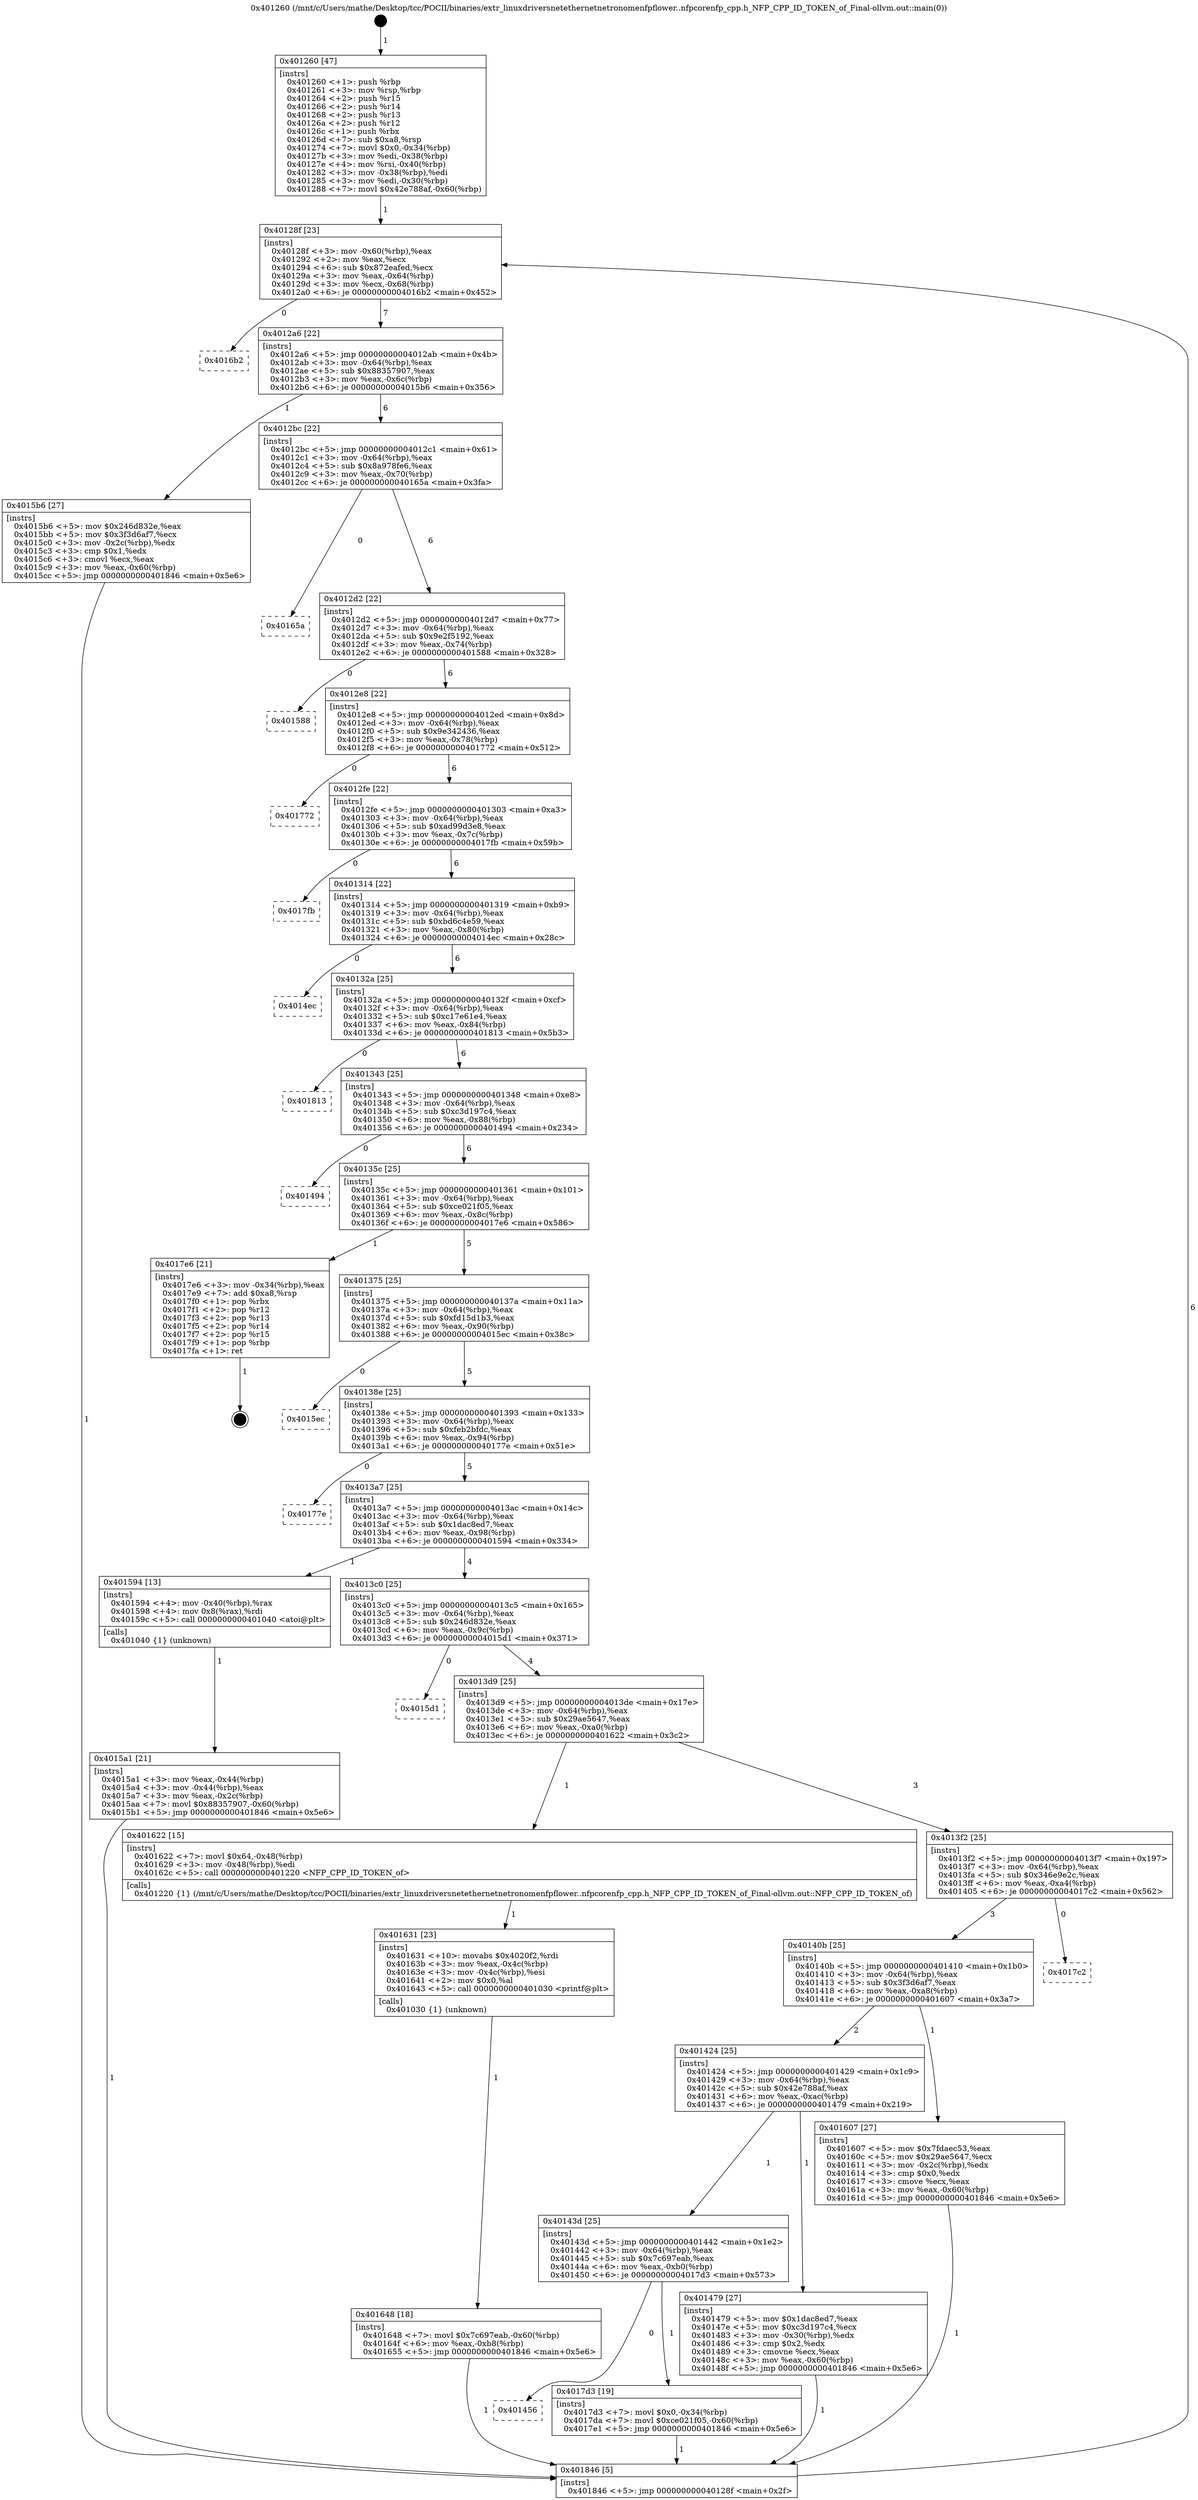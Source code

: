 digraph "0x401260" {
  label = "0x401260 (/mnt/c/Users/mathe/Desktop/tcc/POCII/binaries/extr_linuxdriversnetethernetnetronomenfpflower..nfpcorenfp_cpp.h_NFP_CPP_ID_TOKEN_of_Final-ollvm.out::main(0))"
  labelloc = "t"
  node[shape=record]

  Entry [label="",width=0.3,height=0.3,shape=circle,fillcolor=black,style=filled]
  "0x40128f" [label="{
     0x40128f [23]\l
     | [instrs]\l
     &nbsp;&nbsp;0x40128f \<+3\>: mov -0x60(%rbp),%eax\l
     &nbsp;&nbsp;0x401292 \<+2\>: mov %eax,%ecx\l
     &nbsp;&nbsp;0x401294 \<+6\>: sub $0x872eafed,%ecx\l
     &nbsp;&nbsp;0x40129a \<+3\>: mov %eax,-0x64(%rbp)\l
     &nbsp;&nbsp;0x40129d \<+3\>: mov %ecx,-0x68(%rbp)\l
     &nbsp;&nbsp;0x4012a0 \<+6\>: je 00000000004016b2 \<main+0x452\>\l
  }"]
  "0x4016b2" [label="{
     0x4016b2\l
  }", style=dashed]
  "0x4012a6" [label="{
     0x4012a6 [22]\l
     | [instrs]\l
     &nbsp;&nbsp;0x4012a6 \<+5\>: jmp 00000000004012ab \<main+0x4b\>\l
     &nbsp;&nbsp;0x4012ab \<+3\>: mov -0x64(%rbp),%eax\l
     &nbsp;&nbsp;0x4012ae \<+5\>: sub $0x88357907,%eax\l
     &nbsp;&nbsp;0x4012b3 \<+3\>: mov %eax,-0x6c(%rbp)\l
     &nbsp;&nbsp;0x4012b6 \<+6\>: je 00000000004015b6 \<main+0x356\>\l
  }"]
  Exit [label="",width=0.3,height=0.3,shape=circle,fillcolor=black,style=filled,peripheries=2]
  "0x4015b6" [label="{
     0x4015b6 [27]\l
     | [instrs]\l
     &nbsp;&nbsp;0x4015b6 \<+5\>: mov $0x246d832e,%eax\l
     &nbsp;&nbsp;0x4015bb \<+5\>: mov $0x3f3d6af7,%ecx\l
     &nbsp;&nbsp;0x4015c0 \<+3\>: mov -0x2c(%rbp),%edx\l
     &nbsp;&nbsp;0x4015c3 \<+3\>: cmp $0x1,%edx\l
     &nbsp;&nbsp;0x4015c6 \<+3\>: cmovl %ecx,%eax\l
     &nbsp;&nbsp;0x4015c9 \<+3\>: mov %eax,-0x60(%rbp)\l
     &nbsp;&nbsp;0x4015cc \<+5\>: jmp 0000000000401846 \<main+0x5e6\>\l
  }"]
  "0x4012bc" [label="{
     0x4012bc [22]\l
     | [instrs]\l
     &nbsp;&nbsp;0x4012bc \<+5\>: jmp 00000000004012c1 \<main+0x61\>\l
     &nbsp;&nbsp;0x4012c1 \<+3\>: mov -0x64(%rbp),%eax\l
     &nbsp;&nbsp;0x4012c4 \<+5\>: sub $0x8a978fe6,%eax\l
     &nbsp;&nbsp;0x4012c9 \<+3\>: mov %eax,-0x70(%rbp)\l
     &nbsp;&nbsp;0x4012cc \<+6\>: je 000000000040165a \<main+0x3fa\>\l
  }"]
  "0x401456" [label="{
     0x401456\l
  }", style=dashed]
  "0x40165a" [label="{
     0x40165a\l
  }", style=dashed]
  "0x4012d2" [label="{
     0x4012d2 [22]\l
     | [instrs]\l
     &nbsp;&nbsp;0x4012d2 \<+5\>: jmp 00000000004012d7 \<main+0x77\>\l
     &nbsp;&nbsp;0x4012d7 \<+3\>: mov -0x64(%rbp),%eax\l
     &nbsp;&nbsp;0x4012da \<+5\>: sub $0x9e2f5192,%eax\l
     &nbsp;&nbsp;0x4012df \<+3\>: mov %eax,-0x74(%rbp)\l
     &nbsp;&nbsp;0x4012e2 \<+6\>: je 0000000000401588 \<main+0x328\>\l
  }"]
  "0x4017d3" [label="{
     0x4017d3 [19]\l
     | [instrs]\l
     &nbsp;&nbsp;0x4017d3 \<+7\>: movl $0x0,-0x34(%rbp)\l
     &nbsp;&nbsp;0x4017da \<+7\>: movl $0xce021f05,-0x60(%rbp)\l
     &nbsp;&nbsp;0x4017e1 \<+5\>: jmp 0000000000401846 \<main+0x5e6\>\l
  }"]
  "0x401588" [label="{
     0x401588\l
  }", style=dashed]
  "0x4012e8" [label="{
     0x4012e8 [22]\l
     | [instrs]\l
     &nbsp;&nbsp;0x4012e8 \<+5\>: jmp 00000000004012ed \<main+0x8d\>\l
     &nbsp;&nbsp;0x4012ed \<+3\>: mov -0x64(%rbp),%eax\l
     &nbsp;&nbsp;0x4012f0 \<+5\>: sub $0x9e342436,%eax\l
     &nbsp;&nbsp;0x4012f5 \<+3\>: mov %eax,-0x78(%rbp)\l
     &nbsp;&nbsp;0x4012f8 \<+6\>: je 0000000000401772 \<main+0x512\>\l
  }"]
  "0x401648" [label="{
     0x401648 [18]\l
     | [instrs]\l
     &nbsp;&nbsp;0x401648 \<+7\>: movl $0x7c697eab,-0x60(%rbp)\l
     &nbsp;&nbsp;0x40164f \<+6\>: mov %eax,-0xb8(%rbp)\l
     &nbsp;&nbsp;0x401655 \<+5\>: jmp 0000000000401846 \<main+0x5e6\>\l
  }"]
  "0x401772" [label="{
     0x401772\l
  }", style=dashed]
  "0x4012fe" [label="{
     0x4012fe [22]\l
     | [instrs]\l
     &nbsp;&nbsp;0x4012fe \<+5\>: jmp 0000000000401303 \<main+0xa3\>\l
     &nbsp;&nbsp;0x401303 \<+3\>: mov -0x64(%rbp),%eax\l
     &nbsp;&nbsp;0x401306 \<+5\>: sub $0xad99d3e8,%eax\l
     &nbsp;&nbsp;0x40130b \<+3\>: mov %eax,-0x7c(%rbp)\l
     &nbsp;&nbsp;0x40130e \<+6\>: je 00000000004017fb \<main+0x59b\>\l
  }"]
  "0x401631" [label="{
     0x401631 [23]\l
     | [instrs]\l
     &nbsp;&nbsp;0x401631 \<+10\>: movabs $0x4020f2,%rdi\l
     &nbsp;&nbsp;0x40163b \<+3\>: mov %eax,-0x4c(%rbp)\l
     &nbsp;&nbsp;0x40163e \<+3\>: mov -0x4c(%rbp),%esi\l
     &nbsp;&nbsp;0x401641 \<+2\>: mov $0x0,%al\l
     &nbsp;&nbsp;0x401643 \<+5\>: call 0000000000401030 \<printf@plt\>\l
     | [calls]\l
     &nbsp;&nbsp;0x401030 \{1\} (unknown)\l
  }"]
  "0x4017fb" [label="{
     0x4017fb\l
  }", style=dashed]
  "0x401314" [label="{
     0x401314 [22]\l
     | [instrs]\l
     &nbsp;&nbsp;0x401314 \<+5\>: jmp 0000000000401319 \<main+0xb9\>\l
     &nbsp;&nbsp;0x401319 \<+3\>: mov -0x64(%rbp),%eax\l
     &nbsp;&nbsp;0x40131c \<+5\>: sub $0xbd6c4e59,%eax\l
     &nbsp;&nbsp;0x401321 \<+3\>: mov %eax,-0x80(%rbp)\l
     &nbsp;&nbsp;0x401324 \<+6\>: je 00000000004014ec \<main+0x28c\>\l
  }"]
  "0x4015a1" [label="{
     0x4015a1 [21]\l
     | [instrs]\l
     &nbsp;&nbsp;0x4015a1 \<+3\>: mov %eax,-0x44(%rbp)\l
     &nbsp;&nbsp;0x4015a4 \<+3\>: mov -0x44(%rbp),%eax\l
     &nbsp;&nbsp;0x4015a7 \<+3\>: mov %eax,-0x2c(%rbp)\l
     &nbsp;&nbsp;0x4015aa \<+7\>: movl $0x88357907,-0x60(%rbp)\l
     &nbsp;&nbsp;0x4015b1 \<+5\>: jmp 0000000000401846 \<main+0x5e6\>\l
  }"]
  "0x4014ec" [label="{
     0x4014ec\l
  }", style=dashed]
  "0x40132a" [label="{
     0x40132a [25]\l
     | [instrs]\l
     &nbsp;&nbsp;0x40132a \<+5\>: jmp 000000000040132f \<main+0xcf\>\l
     &nbsp;&nbsp;0x40132f \<+3\>: mov -0x64(%rbp),%eax\l
     &nbsp;&nbsp;0x401332 \<+5\>: sub $0xc17e61e4,%eax\l
     &nbsp;&nbsp;0x401337 \<+6\>: mov %eax,-0x84(%rbp)\l
     &nbsp;&nbsp;0x40133d \<+6\>: je 0000000000401813 \<main+0x5b3\>\l
  }"]
  "0x401260" [label="{
     0x401260 [47]\l
     | [instrs]\l
     &nbsp;&nbsp;0x401260 \<+1\>: push %rbp\l
     &nbsp;&nbsp;0x401261 \<+3\>: mov %rsp,%rbp\l
     &nbsp;&nbsp;0x401264 \<+2\>: push %r15\l
     &nbsp;&nbsp;0x401266 \<+2\>: push %r14\l
     &nbsp;&nbsp;0x401268 \<+2\>: push %r13\l
     &nbsp;&nbsp;0x40126a \<+2\>: push %r12\l
     &nbsp;&nbsp;0x40126c \<+1\>: push %rbx\l
     &nbsp;&nbsp;0x40126d \<+7\>: sub $0xa8,%rsp\l
     &nbsp;&nbsp;0x401274 \<+7\>: movl $0x0,-0x34(%rbp)\l
     &nbsp;&nbsp;0x40127b \<+3\>: mov %edi,-0x38(%rbp)\l
     &nbsp;&nbsp;0x40127e \<+4\>: mov %rsi,-0x40(%rbp)\l
     &nbsp;&nbsp;0x401282 \<+3\>: mov -0x38(%rbp),%edi\l
     &nbsp;&nbsp;0x401285 \<+3\>: mov %edi,-0x30(%rbp)\l
     &nbsp;&nbsp;0x401288 \<+7\>: movl $0x42e788af,-0x60(%rbp)\l
  }"]
  "0x401813" [label="{
     0x401813\l
  }", style=dashed]
  "0x401343" [label="{
     0x401343 [25]\l
     | [instrs]\l
     &nbsp;&nbsp;0x401343 \<+5\>: jmp 0000000000401348 \<main+0xe8\>\l
     &nbsp;&nbsp;0x401348 \<+3\>: mov -0x64(%rbp),%eax\l
     &nbsp;&nbsp;0x40134b \<+5\>: sub $0xc3d197c4,%eax\l
     &nbsp;&nbsp;0x401350 \<+6\>: mov %eax,-0x88(%rbp)\l
     &nbsp;&nbsp;0x401356 \<+6\>: je 0000000000401494 \<main+0x234\>\l
  }"]
  "0x401846" [label="{
     0x401846 [5]\l
     | [instrs]\l
     &nbsp;&nbsp;0x401846 \<+5\>: jmp 000000000040128f \<main+0x2f\>\l
  }"]
  "0x401494" [label="{
     0x401494\l
  }", style=dashed]
  "0x40135c" [label="{
     0x40135c [25]\l
     | [instrs]\l
     &nbsp;&nbsp;0x40135c \<+5\>: jmp 0000000000401361 \<main+0x101\>\l
     &nbsp;&nbsp;0x401361 \<+3\>: mov -0x64(%rbp),%eax\l
     &nbsp;&nbsp;0x401364 \<+5\>: sub $0xce021f05,%eax\l
     &nbsp;&nbsp;0x401369 \<+6\>: mov %eax,-0x8c(%rbp)\l
     &nbsp;&nbsp;0x40136f \<+6\>: je 00000000004017e6 \<main+0x586\>\l
  }"]
  "0x40143d" [label="{
     0x40143d [25]\l
     | [instrs]\l
     &nbsp;&nbsp;0x40143d \<+5\>: jmp 0000000000401442 \<main+0x1e2\>\l
     &nbsp;&nbsp;0x401442 \<+3\>: mov -0x64(%rbp),%eax\l
     &nbsp;&nbsp;0x401445 \<+5\>: sub $0x7c697eab,%eax\l
     &nbsp;&nbsp;0x40144a \<+6\>: mov %eax,-0xb0(%rbp)\l
     &nbsp;&nbsp;0x401450 \<+6\>: je 00000000004017d3 \<main+0x573\>\l
  }"]
  "0x4017e6" [label="{
     0x4017e6 [21]\l
     | [instrs]\l
     &nbsp;&nbsp;0x4017e6 \<+3\>: mov -0x34(%rbp),%eax\l
     &nbsp;&nbsp;0x4017e9 \<+7\>: add $0xa8,%rsp\l
     &nbsp;&nbsp;0x4017f0 \<+1\>: pop %rbx\l
     &nbsp;&nbsp;0x4017f1 \<+2\>: pop %r12\l
     &nbsp;&nbsp;0x4017f3 \<+2\>: pop %r13\l
     &nbsp;&nbsp;0x4017f5 \<+2\>: pop %r14\l
     &nbsp;&nbsp;0x4017f7 \<+2\>: pop %r15\l
     &nbsp;&nbsp;0x4017f9 \<+1\>: pop %rbp\l
     &nbsp;&nbsp;0x4017fa \<+1\>: ret\l
  }"]
  "0x401375" [label="{
     0x401375 [25]\l
     | [instrs]\l
     &nbsp;&nbsp;0x401375 \<+5\>: jmp 000000000040137a \<main+0x11a\>\l
     &nbsp;&nbsp;0x40137a \<+3\>: mov -0x64(%rbp),%eax\l
     &nbsp;&nbsp;0x40137d \<+5\>: sub $0xfd15d1b3,%eax\l
     &nbsp;&nbsp;0x401382 \<+6\>: mov %eax,-0x90(%rbp)\l
     &nbsp;&nbsp;0x401388 \<+6\>: je 00000000004015ec \<main+0x38c\>\l
  }"]
  "0x401479" [label="{
     0x401479 [27]\l
     | [instrs]\l
     &nbsp;&nbsp;0x401479 \<+5\>: mov $0x1dac8ed7,%eax\l
     &nbsp;&nbsp;0x40147e \<+5\>: mov $0xc3d197c4,%ecx\l
     &nbsp;&nbsp;0x401483 \<+3\>: mov -0x30(%rbp),%edx\l
     &nbsp;&nbsp;0x401486 \<+3\>: cmp $0x2,%edx\l
     &nbsp;&nbsp;0x401489 \<+3\>: cmovne %ecx,%eax\l
     &nbsp;&nbsp;0x40148c \<+3\>: mov %eax,-0x60(%rbp)\l
     &nbsp;&nbsp;0x40148f \<+5\>: jmp 0000000000401846 \<main+0x5e6\>\l
  }"]
  "0x4015ec" [label="{
     0x4015ec\l
  }", style=dashed]
  "0x40138e" [label="{
     0x40138e [25]\l
     | [instrs]\l
     &nbsp;&nbsp;0x40138e \<+5\>: jmp 0000000000401393 \<main+0x133\>\l
     &nbsp;&nbsp;0x401393 \<+3\>: mov -0x64(%rbp),%eax\l
     &nbsp;&nbsp;0x401396 \<+5\>: sub $0xfeb2bfdc,%eax\l
     &nbsp;&nbsp;0x40139b \<+6\>: mov %eax,-0x94(%rbp)\l
     &nbsp;&nbsp;0x4013a1 \<+6\>: je 000000000040177e \<main+0x51e\>\l
  }"]
  "0x401424" [label="{
     0x401424 [25]\l
     | [instrs]\l
     &nbsp;&nbsp;0x401424 \<+5\>: jmp 0000000000401429 \<main+0x1c9\>\l
     &nbsp;&nbsp;0x401429 \<+3\>: mov -0x64(%rbp),%eax\l
     &nbsp;&nbsp;0x40142c \<+5\>: sub $0x42e788af,%eax\l
     &nbsp;&nbsp;0x401431 \<+6\>: mov %eax,-0xac(%rbp)\l
     &nbsp;&nbsp;0x401437 \<+6\>: je 0000000000401479 \<main+0x219\>\l
  }"]
  "0x40177e" [label="{
     0x40177e\l
  }", style=dashed]
  "0x4013a7" [label="{
     0x4013a7 [25]\l
     | [instrs]\l
     &nbsp;&nbsp;0x4013a7 \<+5\>: jmp 00000000004013ac \<main+0x14c\>\l
     &nbsp;&nbsp;0x4013ac \<+3\>: mov -0x64(%rbp),%eax\l
     &nbsp;&nbsp;0x4013af \<+5\>: sub $0x1dac8ed7,%eax\l
     &nbsp;&nbsp;0x4013b4 \<+6\>: mov %eax,-0x98(%rbp)\l
     &nbsp;&nbsp;0x4013ba \<+6\>: je 0000000000401594 \<main+0x334\>\l
  }"]
  "0x401607" [label="{
     0x401607 [27]\l
     | [instrs]\l
     &nbsp;&nbsp;0x401607 \<+5\>: mov $0x7fdaec53,%eax\l
     &nbsp;&nbsp;0x40160c \<+5\>: mov $0x29ae5647,%ecx\l
     &nbsp;&nbsp;0x401611 \<+3\>: mov -0x2c(%rbp),%edx\l
     &nbsp;&nbsp;0x401614 \<+3\>: cmp $0x0,%edx\l
     &nbsp;&nbsp;0x401617 \<+3\>: cmove %ecx,%eax\l
     &nbsp;&nbsp;0x40161a \<+3\>: mov %eax,-0x60(%rbp)\l
     &nbsp;&nbsp;0x40161d \<+5\>: jmp 0000000000401846 \<main+0x5e6\>\l
  }"]
  "0x401594" [label="{
     0x401594 [13]\l
     | [instrs]\l
     &nbsp;&nbsp;0x401594 \<+4\>: mov -0x40(%rbp),%rax\l
     &nbsp;&nbsp;0x401598 \<+4\>: mov 0x8(%rax),%rdi\l
     &nbsp;&nbsp;0x40159c \<+5\>: call 0000000000401040 \<atoi@plt\>\l
     | [calls]\l
     &nbsp;&nbsp;0x401040 \{1\} (unknown)\l
  }"]
  "0x4013c0" [label="{
     0x4013c0 [25]\l
     | [instrs]\l
     &nbsp;&nbsp;0x4013c0 \<+5\>: jmp 00000000004013c5 \<main+0x165\>\l
     &nbsp;&nbsp;0x4013c5 \<+3\>: mov -0x64(%rbp),%eax\l
     &nbsp;&nbsp;0x4013c8 \<+5\>: sub $0x246d832e,%eax\l
     &nbsp;&nbsp;0x4013cd \<+6\>: mov %eax,-0x9c(%rbp)\l
     &nbsp;&nbsp;0x4013d3 \<+6\>: je 00000000004015d1 \<main+0x371\>\l
  }"]
  "0x40140b" [label="{
     0x40140b [25]\l
     | [instrs]\l
     &nbsp;&nbsp;0x40140b \<+5\>: jmp 0000000000401410 \<main+0x1b0\>\l
     &nbsp;&nbsp;0x401410 \<+3\>: mov -0x64(%rbp),%eax\l
     &nbsp;&nbsp;0x401413 \<+5\>: sub $0x3f3d6af7,%eax\l
     &nbsp;&nbsp;0x401418 \<+6\>: mov %eax,-0xa8(%rbp)\l
     &nbsp;&nbsp;0x40141e \<+6\>: je 0000000000401607 \<main+0x3a7\>\l
  }"]
  "0x4015d1" [label="{
     0x4015d1\l
  }", style=dashed]
  "0x4013d9" [label="{
     0x4013d9 [25]\l
     | [instrs]\l
     &nbsp;&nbsp;0x4013d9 \<+5\>: jmp 00000000004013de \<main+0x17e\>\l
     &nbsp;&nbsp;0x4013de \<+3\>: mov -0x64(%rbp),%eax\l
     &nbsp;&nbsp;0x4013e1 \<+5\>: sub $0x29ae5647,%eax\l
     &nbsp;&nbsp;0x4013e6 \<+6\>: mov %eax,-0xa0(%rbp)\l
     &nbsp;&nbsp;0x4013ec \<+6\>: je 0000000000401622 \<main+0x3c2\>\l
  }"]
  "0x4017c2" [label="{
     0x4017c2\l
  }", style=dashed]
  "0x401622" [label="{
     0x401622 [15]\l
     | [instrs]\l
     &nbsp;&nbsp;0x401622 \<+7\>: movl $0x64,-0x48(%rbp)\l
     &nbsp;&nbsp;0x401629 \<+3\>: mov -0x48(%rbp),%edi\l
     &nbsp;&nbsp;0x40162c \<+5\>: call 0000000000401220 \<NFP_CPP_ID_TOKEN_of\>\l
     | [calls]\l
     &nbsp;&nbsp;0x401220 \{1\} (/mnt/c/Users/mathe/Desktop/tcc/POCII/binaries/extr_linuxdriversnetethernetnetronomenfpflower..nfpcorenfp_cpp.h_NFP_CPP_ID_TOKEN_of_Final-ollvm.out::NFP_CPP_ID_TOKEN_of)\l
  }"]
  "0x4013f2" [label="{
     0x4013f2 [25]\l
     | [instrs]\l
     &nbsp;&nbsp;0x4013f2 \<+5\>: jmp 00000000004013f7 \<main+0x197\>\l
     &nbsp;&nbsp;0x4013f7 \<+3\>: mov -0x64(%rbp),%eax\l
     &nbsp;&nbsp;0x4013fa \<+5\>: sub $0x346e9e2c,%eax\l
     &nbsp;&nbsp;0x4013ff \<+6\>: mov %eax,-0xa4(%rbp)\l
     &nbsp;&nbsp;0x401405 \<+6\>: je 00000000004017c2 \<main+0x562\>\l
  }"]
  Entry -> "0x401260" [label=" 1"]
  "0x40128f" -> "0x4016b2" [label=" 0"]
  "0x40128f" -> "0x4012a6" [label=" 7"]
  "0x4017e6" -> Exit [label=" 1"]
  "0x4012a6" -> "0x4015b6" [label=" 1"]
  "0x4012a6" -> "0x4012bc" [label=" 6"]
  "0x4017d3" -> "0x401846" [label=" 1"]
  "0x4012bc" -> "0x40165a" [label=" 0"]
  "0x4012bc" -> "0x4012d2" [label=" 6"]
  "0x40143d" -> "0x401456" [label=" 0"]
  "0x4012d2" -> "0x401588" [label=" 0"]
  "0x4012d2" -> "0x4012e8" [label=" 6"]
  "0x40143d" -> "0x4017d3" [label=" 1"]
  "0x4012e8" -> "0x401772" [label=" 0"]
  "0x4012e8" -> "0x4012fe" [label=" 6"]
  "0x401648" -> "0x401846" [label=" 1"]
  "0x4012fe" -> "0x4017fb" [label=" 0"]
  "0x4012fe" -> "0x401314" [label=" 6"]
  "0x401631" -> "0x401648" [label=" 1"]
  "0x401314" -> "0x4014ec" [label=" 0"]
  "0x401314" -> "0x40132a" [label=" 6"]
  "0x401622" -> "0x401631" [label=" 1"]
  "0x40132a" -> "0x401813" [label=" 0"]
  "0x40132a" -> "0x401343" [label=" 6"]
  "0x401607" -> "0x401846" [label=" 1"]
  "0x401343" -> "0x401494" [label=" 0"]
  "0x401343" -> "0x40135c" [label=" 6"]
  "0x4015b6" -> "0x401846" [label=" 1"]
  "0x40135c" -> "0x4017e6" [label=" 1"]
  "0x40135c" -> "0x401375" [label=" 5"]
  "0x4015a1" -> "0x401846" [label=" 1"]
  "0x401375" -> "0x4015ec" [label=" 0"]
  "0x401375" -> "0x40138e" [label=" 5"]
  "0x401594" -> "0x4015a1" [label=" 1"]
  "0x40138e" -> "0x40177e" [label=" 0"]
  "0x40138e" -> "0x4013a7" [label=" 5"]
  "0x401260" -> "0x40128f" [label=" 1"]
  "0x4013a7" -> "0x401594" [label=" 1"]
  "0x4013a7" -> "0x4013c0" [label=" 4"]
  "0x401479" -> "0x401846" [label=" 1"]
  "0x4013c0" -> "0x4015d1" [label=" 0"]
  "0x4013c0" -> "0x4013d9" [label=" 4"]
  "0x401424" -> "0x401479" [label=" 1"]
  "0x4013d9" -> "0x401622" [label=" 1"]
  "0x4013d9" -> "0x4013f2" [label=" 3"]
  "0x401846" -> "0x40128f" [label=" 6"]
  "0x4013f2" -> "0x4017c2" [label=" 0"]
  "0x4013f2" -> "0x40140b" [label=" 3"]
  "0x401424" -> "0x40143d" [label=" 1"]
  "0x40140b" -> "0x401607" [label=" 1"]
  "0x40140b" -> "0x401424" [label=" 2"]
}
